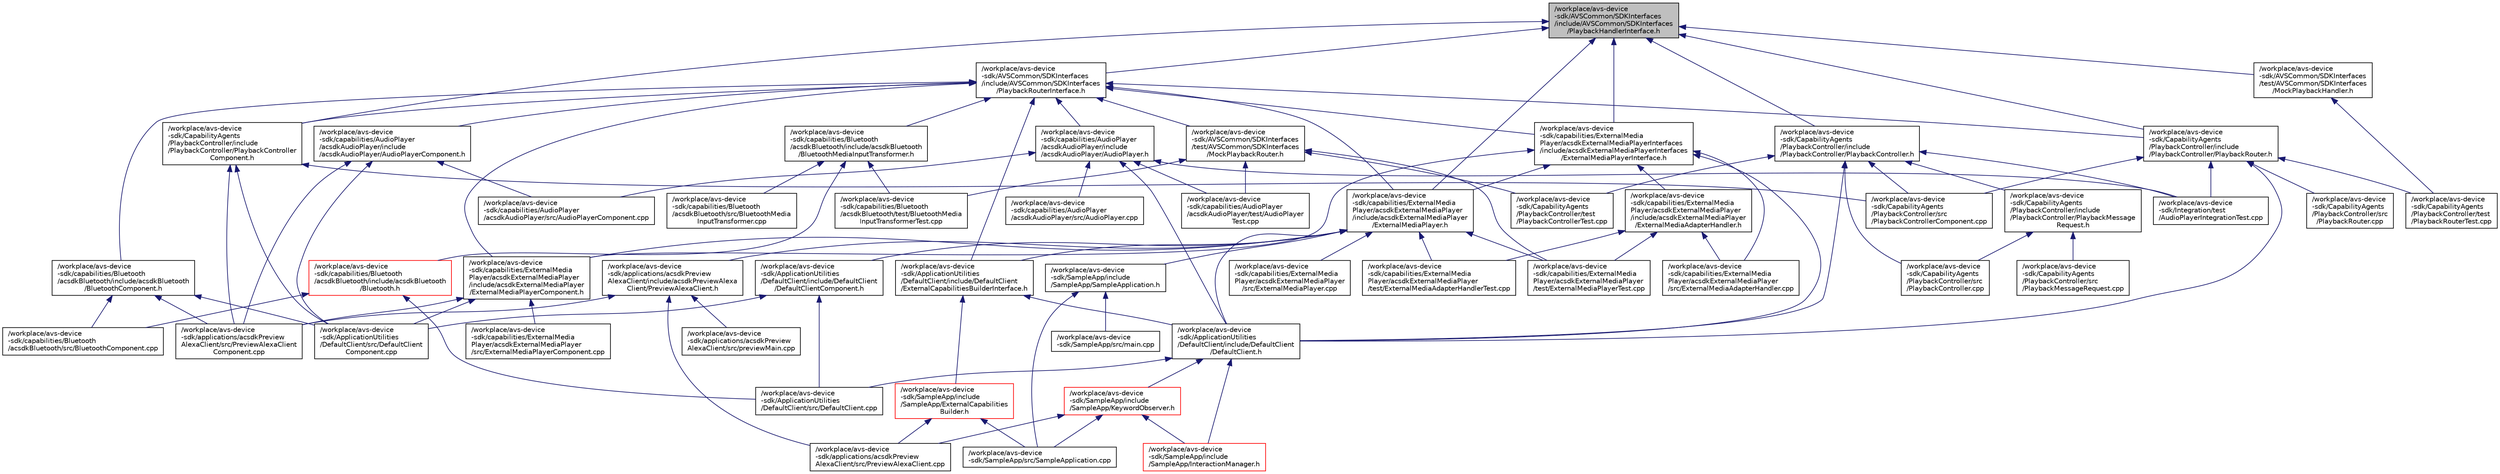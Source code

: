digraph "/workplace/avs-device-sdk/AVSCommon/SDKInterfaces/include/AVSCommon/SDKInterfaces/PlaybackHandlerInterface.h"
{
  edge [fontname="Helvetica",fontsize="10",labelfontname="Helvetica",labelfontsize="10"];
  node [fontname="Helvetica",fontsize="10",shape=record];
  Node3 [label="/workplace/avs-device\l-sdk/AVSCommon/SDKInterfaces\l/include/AVSCommon/SDKInterfaces\l/PlaybackHandlerInterface.h",height=0.2,width=0.4,color="black", fillcolor="grey75", style="filled", fontcolor="black"];
  Node3 -> Node4 [dir="back",color="midnightblue",fontsize="10",style="solid",fontname="Helvetica"];
  Node4 [label="/workplace/avs-device\l-sdk/AVSCommon/SDKInterfaces\l/include/AVSCommon/SDKInterfaces\l/PlaybackRouterInterface.h",height=0.2,width=0.4,color="black", fillcolor="white", style="filled",URL="$_playback_router_interface_8h.html"];
  Node4 -> Node5 [dir="back",color="midnightblue",fontsize="10",style="solid",fontname="Helvetica"];
  Node5 [label="/workplace/avs-device\l-sdk/ApplicationUtilities\l/DefaultClient/include/DefaultClient\l/ExternalCapabilitiesBuilderInterface.h",height=0.2,width=0.4,color="black", fillcolor="white", style="filled",URL="$_external_capabilities_builder_interface_8h.html"];
  Node5 -> Node6 [dir="back",color="midnightblue",fontsize="10",style="solid",fontname="Helvetica"];
  Node6 [label="/workplace/avs-device\l-sdk/ApplicationUtilities\l/DefaultClient/include/DefaultClient\l/DefaultClient.h",height=0.2,width=0.4,color="black", fillcolor="white", style="filled",URL="$_default_client_8h.html"];
  Node6 -> Node7 [dir="back",color="midnightblue",fontsize="10",style="solid",fontname="Helvetica"];
  Node7 [label="/workplace/avs-device\l-sdk/ApplicationUtilities\l/DefaultClient/src/DefaultClient.cpp",height=0.2,width=0.4,color="black", fillcolor="white", style="filled",URL="$_default_client_8cpp.html"];
  Node6 -> Node8 [dir="back",color="midnightblue",fontsize="10",style="solid",fontname="Helvetica"];
  Node8 [label="/workplace/avs-device\l-sdk/SampleApp/include\l/SampleApp/InteractionManager.h",height=0.2,width=0.4,color="red", fillcolor="white", style="filled",URL="$_interaction_manager_8h.html"];
  Node6 -> Node19 [dir="back",color="midnightblue",fontsize="10",style="solid",fontname="Helvetica"];
  Node19 [label="/workplace/avs-device\l-sdk/SampleApp/include\l/SampleApp/KeywordObserver.h",height=0.2,width=0.4,color="red", fillcolor="white", style="filled",URL="$_keyword_observer_8h.html"];
  Node19 -> Node11 [dir="back",color="midnightblue",fontsize="10",style="solid",fontname="Helvetica"];
  Node11 [label="/workplace/avs-device\l-sdk/applications/acsdkPreview\lAlexaClient/src/PreviewAlexaClient.cpp",height=0.2,width=0.4,color="black", fillcolor="white", style="filled",URL="$_preview_alexa_client_8cpp.html"];
  Node19 -> Node8 [dir="back",color="midnightblue",fontsize="10",style="solid",fontname="Helvetica"];
  Node19 -> Node16 [dir="back",color="midnightblue",fontsize="10",style="solid",fontname="Helvetica"];
  Node16 [label="/workplace/avs-device\l-sdk/SampleApp/src/SampleApplication.cpp",height=0.2,width=0.4,color="black", fillcolor="white", style="filled",URL="$_sample_application_8cpp.html"];
  Node5 -> Node21 [dir="back",color="midnightblue",fontsize="10",style="solid",fontname="Helvetica"];
  Node21 [label="/workplace/avs-device\l-sdk/SampleApp/include\l/SampleApp/ExternalCapabilities\lBuilder.h",height=0.2,width=0.4,color="red", fillcolor="white", style="filled",URL="$_external_capabilities_builder_8h.html"];
  Node21 -> Node11 [dir="back",color="midnightblue",fontsize="10",style="solid",fontname="Helvetica"];
  Node21 -> Node16 [dir="back",color="midnightblue",fontsize="10",style="solid",fontname="Helvetica"];
  Node4 -> Node23 [dir="back",color="midnightblue",fontsize="10",style="solid",fontname="Helvetica"];
  Node23 [label="/workplace/avs-device\l-sdk/AVSCommon/SDKInterfaces\l/test/AVSCommon/SDKInterfaces\l/MockPlaybackRouter.h",height=0.2,width=0.4,color="black", fillcolor="white", style="filled",URL="$_mock_playback_router_8h.html"];
  Node23 -> Node24 [dir="back",color="midnightblue",fontsize="10",style="solid",fontname="Helvetica"];
  Node24 [label="/workplace/avs-device\l-sdk/capabilities/AudioPlayer\l/acsdkAudioPlayer/test/AudioPlayer\lTest.cpp",height=0.2,width=0.4,color="black", fillcolor="white", style="filled",URL="$_audio_player_test_8cpp.html"];
  Node23 -> Node25 [dir="back",color="midnightblue",fontsize="10",style="solid",fontname="Helvetica"];
  Node25 [label="/workplace/avs-device\l-sdk/capabilities/Bluetooth\l/acsdkBluetooth/test/BluetoothMedia\lInputTransformerTest.cpp",height=0.2,width=0.4,color="black", fillcolor="white", style="filled",URL="$_bluetooth_media_input_transformer_test_8cpp.html"];
  Node23 -> Node26 [dir="back",color="midnightblue",fontsize="10",style="solid",fontname="Helvetica"];
  Node26 [label="/workplace/avs-device\l-sdk/capabilities/ExternalMedia\lPlayer/acsdkExternalMediaPlayer\l/test/ExternalMediaPlayerTest.cpp",height=0.2,width=0.4,color="black", fillcolor="white", style="filled",URL="$_external_media_player_test_8cpp.html"];
  Node23 -> Node27 [dir="back",color="midnightblue",fontsize="10",style="solid",fontname="Helvetica"];
  Node27 [label="/workplace/avs-device\l-sdk/CapabilityAgents\l/PlaybackController/test\l/PlaybackControllerTest.cpp",height=0.2,width=0.4,color="black", fillcolor="white", style="filled",URL="$_playback_controller_test_8cpp.html"];
  Node4 -> Node28 [dir="back",color="midnightblue",fontsize="10",style="solid",fontname="Helvetica"];
  Node28 [label="/workplace/avs-device\l-sdk/capabilities/AudioPlayer\l/acsdkAudioPlayer/include\l/acsdkAudioPlayer/AudioPlayer.h",height=0.2,width=0.4,color="black", fillcolor="white", style="filled",URL="$_audio_player_8h.html"];
  Node28 -> Node6 [dir="back",color="midnightblue",fontsize="10",style="solid",fontname="Helvetica"];
  Node28 -> Node29 [dir="back",color="midnightblue",fontsize="10",style="solid",fontname="Helvetica"];
  Node29 [label="/workplace/avs-device\l-sdk/capabilities/AudioPlayer\l/acsdkAudioPlayer/src/AudioPlayer.cpp",height=0.2,width=0.4,color="black", fillcolor="white", style="filled",URL="$_audio_player_8cpp.html"];
  Node28 -> Node30 [dir="back",color="midnightblue",fontsize="10",style="solid",fontname="Helvetica"];
  Node30 [label="/workplace/avs-device\l-sdk/capabilities/AudioPlayer\l/acsdkAudioPlayer/src/AudioPlayerComponent.cpp",height=0.2,width=0.4,color="black", fillcolor="white", style="filled",URL="$_audio_player_component_8cpp.html"];
  Node28 -> Node24 [dir="back",color="midnightblue",fontsize="10",style="solid",fontname="Helvetica"];
  Node28 -> Node31 [dir="back",color="midnightblue",fontsize="10",style="solid",fontname="Helvetica"];
  Node31 [label="/workplace/avs-device\l-sdk/Integration/test\l/AudioPlayerIntegrationTest.cpp",height=0.2,width=0.4,color="black", fillcolor="white", style="filled",URL="$_audio_player_integration_test_8cpp.html"];
  Node4 -> Node32 [dir="back",color="midnightblue",fontsize="10",style="solid",fontname="Helvetica"];
  Node32 [label="/workplace/avs-device\l-sdk/capabilities/AudioPlayer\l/acsdkAudioPlayer/include\l/acsdkAudioPlayer/AudioPlayerComponent.h",height=0.2,width=0.4,color="black", fillcolor="white", style="filled",URL="$_audio_player_component_8h.html"];
  Node32 -> Node12 [dir="back",color="midnightblue",fontsize="10",style="solid",fontname="Helvetica"];
  Node12 [label="/workplace/avs-device\l-sdk/applications/acsdkPreview\lAlexaClient/src/PreviewAlexaClient\lComponent.cpp",height=0.2,width=0.4,color="black", fillcolor="white", style="filled",URL="$_preview_alexa_client_component_8cpp.html"];
  Node32 -> Node33 [dir="back",color="midnightblue",fontsize="10",style="solid",fontname="Helvetica"];
  Node33 [label="/workplace/avs-device\l-sdk/ApplicationUtilities\l/DefaultClient/src/DefaultClient\lComponent.cpp",height=0.2,width=0.4,color="black", fillcolor="white", style="filled",URL="$_default_client_component_8cpp.html"];
  Node32 -> Node30 [dir="back",color="midnightblue",fontsize="10",style="solid",fontname="Helvetica"];
  Node4 -> Node34 [dir="back",color="midnightblue",fontsize="10",style="solid",fontname="Helvetica"];
  Node34 [label="/workplace/avs-device\l-sdk/capabilities/Bluetooth\l/acsdkBluetooth/include/acsdkBluetooth\l/BluetoothComponent.h",height=0.2,width=0.4,color="black", fillcolor="white", style="filled",URL="$_bluetooth_component_8h.html"];
  Node34 -> Node12 [dir="back",color="midnightblue",fontsize="10",style="solid",fontname="Helvetica"];
  Node34 -> Node33 [dir="back",color="midnightblue",fontsize="10",style="solid",fontname="Helvetica"];
  Node34 -> Node35 [dir="back",color="midnightblue",fontsize="10",style="solid",fontname="Helvetica"];
  Node35 [label="/workplace/avs-device\l-sdk/capabilities/Bluetooth\l/acsdkBluetooth/src/BluetoothComponent.cpp",height=0.2,width=0.4,color="black", fillcolor="white", style="filled",URL="$_bluetooth_component_8cpp.html"];
  Node4 -> Node36 [dir="back",color="midnightblue",fontsize="10",style="solid",fontname="Helvetica"];
  Node36 [label="/workplace/avs-device\l-sdk/capabilities/Bluetooth\l/acsdkBluetooth/include/acsdkBluetooth\l/BluetoothMediaInputTransformer.h",height=0.2,width=0.4,color="black", fillcolor="white", style="filled",URL="$_bluetooth_media_input_transformer_8h.html"];
  Node36 -> Node37 [dir="back",color="midnightblue",fontsize="10",style="solid",fontname="Helvetica"];
  Node37 [label="/workplace/avs-device\l-sdk/capabilities/Bluetooth\l/acsdkBluetooth/include/acsdkBluetooth\l/Bluetooth.h",height=0.2,width=0.4,color="red", fillcolor="white", style="filled",URL="$_bluetooth_8h.html"];
  Node37 -> Node7 [dir="back",color="midnightblue",fontsize="10",style="solid",fontname="Helvetica"];
  Node37 -> Node35 [dir="back",color="midnightblue",fontsize="10",style="solid",fontname="Helvetica"];
  Node36 -> Node40 [dir="back",color="midnightblue",fontsize="10",style="solid",fontname="Helvetica"];
  Node40 [label="/workplace/avs-device\l-sdk/capabilities/Bluetooth\l/acsdkBluetooth/src/BluetoothMedia\lInputTransformer.cpp",height=0.2,width=0.4,color="black", fillcolor="white", style="filled",URL="$_bluetooth_media_input_transformer_8cpp.html"];
  Node36 -> Node25 [dir="back",color="midnightblue",fontsize="10",style="solid",fontname="Helvetica"];
  Node4 -> Node41 [dir="back",color="midnightblue",fontsize="10",style="solid",fontname="Helvetica"];
  Node41 [label="/workplace/avs-device\l-sdk/capabilities/ExternalMedia\lPlayer/acsdkExternalMediaPlayer\l/include/acsdkExternalMediaPlayer\l/ExternalMediaPlayer.h",height=0.2,width=0.4,color="black", fillcolor="white", style="filled",URL="$_external_media_player_8h.html"];
  Node41 -> Node10 [dir="back",color="midnightblue",fontsize="10",style="solid",fontname="Helvetica"];
  Node10 [label="/workplace/avs-device\l-sdk/applications/acsdkPreview\lAlexaClient/include/acsdkPreviewAlexa\lClient/PreviewAlexaClient.h",height=0.2,width=0.4,color="black", fillcolor="white", style="filled",URL="$_preview_alexa_client_8h.html"];
  Node10 -> Node11 [dir="back",color="midnightblue",fontsize="10",style="solid",fontname="Helvetica"];
  Node10 -> Node12 [dir="back",color="midnightblue",fontsize="10",style="solid",fontname="Helvetica"];
  Node10 -> Node13 [dir="back",color="midnightblue",fontsize="10",style="solid",fontname="Helvetica"];
  Node13 [label="/workplace/avs-device\l-sdk/applications/acsdkPreview\lAlexaClient/src/previewMain.cpp",height=0.2,width=0.4,color="black", fillcolor="white", style="filled",URL="$preview_main_8cpp.html"];
  Node41 -> Node6 [dir="back",color="midnightblue",fontsize="10",style="solid",fontname="Helvetica"];
  Node41 -> Node42 [dir="back",color="midnightblue",fontsize="10",style="solid",fontname="Helvetica"];
  Node42 [label="/workplace/avs-device\l-sdk/ApplicationUtilities\l/DefaultClient/include/DefaultClient\l/DefaultClientComponent.h",height=0.2,width=0.4,color="black", fillcolor="white", style="filled",URL="$_default_client_component_8h.html"];
  Node42 -> Node7 [dir="back",color="midnightblue",fontsize="10",style="solid",fontname="Helvetica"];
  Node42 -> Node33 [dir="back",color="midnightblue",fontsize="10",style="solid",fontname="Helvetica"];
  Node41 -> Node5 [dir="back",color="midnightblue",fontsize="10",style="solid",fontname="Helvetica"];
  Node41 -> Node43 [dir="back",color="midnightblue",fontsize="10",style="solid",fontname="Helvetica"];
  Node43 [label="/workplace/avs-device\l-sdk/capabilities/ExternalMedia\lPlayer/acsdkExternalMediaPlayer\l/include/acsdkExternalMediaPlayer\l/ExternalMediaPlayerComponent.h",height=0.2,width=0.4,color="black", fillcolor="white", style="filled",URL="$_external_media_player_component_8h.html"];
  Node43 -> Node12 [dir="back",color="midnightblue",fontsize="10",style="solid",fontname="Helvetica"];
  Node43 -> Node33 [dir="back",color="midnightblue",fontsize="10",style="solid",fontname="Helvetica"];
  Node43 -> Node44 [dir="back",color="midnightblue",fontsize="10",style="solid",fontname="Helvetica"];
  Node44 [label="/workplace/avs-device\l-sdk/capabilities/ExternalMedia\lPlayer/acsdkExternalMediaPlayer\l/src/ExternalMediaPlayerComponent.cpp",height=0.2,width=0.4,color="black", fillcolor="white", style="filled",URL="$_external_media_player_component_8cpp.html"];
  Node41 -> Node45 [dir="back",color="midnightblue",fontsize="10",style="solid",fontname="Helvetica"];
  Node45 [label="/workplace/avs-device\l-sdk/capabilities/ExternalMedia\lPlayer/acsdkExternalMediaPlayer\l/src/ExternalMediaPlayer.cpp",height=0.2,width=0.4,color="black", fillcolor="white", style="filled",URL="$_external_media_player_8cpp.html"];
  Node41 -> Node46 [dir="back",color="midnightblue",fontsize="10",style="solid",fontname="Helvetica"];
  Node46 [label="/workplace/avs-device\l-sdk/capabilities/ExternalMedia\lPlayer/acsdkExternalMediaPlayer\l/test/ExternalMediaAdapterHandlerTest.cpp",height=0.2,width=0.4,color="black", fillcolor="white", style="filled",URL="$_external_media_adapter_handler_test_8cpp.html"];
  Node41 -> Node26 [dir="back",color="midnightblue",fontsize="10",style="solid",fontname="Helvetica"];
  Node41 -> Node14 [dir="back",color="midnightblue",fontsize="10",style="solid",fontname="Helvetica"];
  Node14 [label="/workplace/avs-device\l-sdk/SampleApp/include\l/SampleApp/SampleApplication.h",height=0.2,width=0.4,color="black", fillcolor="white", style="filled",URL="$_sample_application_8h.html"];
  Node14 -> Node15 [dir="back",color="midnightblue",fontsize="10",style="solid",fontname="Helvetica"];
  Node15 [label="/workplace/avs-device\l-sdk/SampleApp/src/main.cpp",height=0.2,width=0.4,color="black", fillcolor="white", style="filled",URL="$main_8cpp.html"];
  Node14 -> Node16 [dir="back",color="midnightblue",fontsize="10",style="solid",fontname="Helvetica"];
  Node4 -> Node43 [dir="back",color="midnightblue",fontsize="10",style="solid",fontname="Helvetica"];
  Node4 -> Node47 [dir="back",color="midnightblue",fontsize="10",style="solid",fontname="Helvetica"];
  Node47 [label="/workplace/avs-device\l-sdk/capabilities/ExternalMedia\lPlayer/acsdkExternalMediaPlayerInterfaces\l/include/acsdkExternalMediaPlayerInterfaces\l/ExternalMediaPlayerInterface.h",height=0.2,width=0.4,color="black", fillcolor="white", style="filled",URL="$_external_media_player_interface_8h.html"];
  Node47 -> Node6 [dir="back",color="midnightblue",fontsize="10",style="solid",fontname="Helvetica"];
  Node47 -> Node48 [dir="back",color="midnightblue",fontsize="10",style="solid",fontname="Helvetica"];
  Node48 [label="/workplace/avs-device\l-sdk/capabilities/ExternalMedia\lPlayer/acsdkExternalMediaPlayer\l/include/acsdkExternalMediaPlayer\l/ExternalMediaAdapterHandler.h",height=0.2,width=0.4,color="black", fillcolor="white", style="filled",URL="$_external_media_adapter_handler_8h.html"];
  Node48 -> Node49 [dir="back",color="midnightblue",fontsize="10",style="solid",fontname="Helvetica"];
  Node49 [label="/workplace/avs-device\l-sdk/capabilities/ExternalMedia\lPlayer/acsdkExternalMediaPlayer\l/src/ExternalMediaAdapterHandler.cpp",height=0.2,width=0.4,color="black", fillcolor="white", style="filled",URL="$_external_media_adapter_handler_8cpp.html"];
  Node48 -> Node46 [dir="back",color="midnightblue",fontsize="10",style="solid",fontname="Helvetica"];
  Node48 -> Node26 [dir="back",color="midnightblue",fontsize="10",style="solid",fontname="Helvetica"];
  Node47 -> Node41 [dir="back",color="midnightblue",fontsize="10",style="solid",fontname="Helvetica"];
  Node47 -> Node43 [dir="back",color="midnightblue",fontsize="10",style="solid",fontname="Helvetica"];
  Node47 -> Node49 [dir="back",color="midnightblue",fontsize="10",style="solid",fontname="Helvetica"];
  Node4 -> Node50 [dir="back",color="midnightblue",fontsize="10",style="solid",fontname="Helvetica"];
  Node50 [label="/workplace/avs-device\l-sdk/CapabilityAgents\l/PlaybackController/include\l/PlaybackController/PlaybackController\lComponent.h",height=0.2,width=0.4,color="black", fillcolor="white", style="filled",URL="$_playback_controller_component_8h.html"];
  Node50 -> Node12 [dir="back",color="midnightblue",fontsize="10",style="solid",fontname="Helvetica"];
  Node50 -> Node33 [dir="back",color="midnightblue",fontsize="10",style="solid",fontname="Helvetica"];
  Node50 -> Node51 [dir="back",color="midnightblue",fontsize="10",style="solid",fontname="Helvetica"];
  Node51 [label="/workplace/avs-device\l-sdk/CapabilityAgents\l/PlaybackController/src\l/PlaybackControllerComponent.cpp",height=0.2,width=0.4,color="black", fillcolor="white", style="filled",URL="$_playback_controller_component_8cpp.html"];
  Node4 -> Node52 [dir="back",color="midnightblue",fontsize="10",style="solid",fontname="Helvetica"];
  Node52 [label="/workplace/avs-device\l-sdk/CapabilityAgents\l/PlaybackController/include\l/PlaybackController/PlaybackRouter.h",height=0.2,width=0.4,color="black", fillcolor="white", style="filled",URL="$_playback_router_8h.html"];
  Node52 -> Node6 [dir="back",color="midnightblue",fontsize="10",style="solid",fontname="Helvetica"];
  Node52 -> Node51 [dir="back",color="midnightblue",fontsize="10",style="solid",fontname="Helvetica"];
  Node52 -> Node53 [dir="back",color="midnightblue",fontsize="10",style="solid",fontname="Helvetica"];
  Node53 [label="/workplace/avs-device\l-sdk/CapabilityAgents\l/PlaybackController/src\l/PlaybackRouter.cpp",height=0.2,width=0.4,color="black", fillcolor="white", style="filled",URL="$_playback_router_8cpp.html"];
  Node52 -> Node54 [dir="back",color="midnightblue",fontsize="10",style="solid",fontname="Helvetica"];
  Node54 [label="/workplace/avs-device\l-sdk/CapabilityAgents\l/PlaybackController/test\l/PlaybackRouterTest.cpp",height=0.2,width=0.4,color="black", fillcolor="white", style="filled",URL="$_playback_router_test_8cpp.html"];
  Node52 -> Node31 [dir="back",color="midnightblue",fontsize="10",style="solid",fontname="Helvetica"];
  Node3 -> Node55 [dir="back",color="midnightblue",fontsize="10",style="solid",fontname="Helvetica"];
  Node55 [label="/workplace/avs-device\l-sdk/AVSCommon/SDKInterfaces\l/test/AVSCommon/SDKInterfaces\l/MockPlaybackHandler.h",height=0.2,width=0.4,color="black", fillcolor="white", style="filled",URL="$_mock_playback_handler_8h.html"];
  Node55 -> Node54 [dir="back",color="midnightblue",fontsize="10",style="solid",fontname="Helvetica"];
  Node3 -> Node41 [dir="back",color="midnightblue",fontsize="10",style="solid",fontname="Helvetica"];
  Node3 -> Node47 [dir="back",color="midnightblue",fontsize="10",style="solid",fontname="Helvetica"];
  Node3 -> Node56 [dir="back",color="midnightblue",fontsize="10",style="solid",fontname="Helvetica"];
  Node56 [label="/workplace/avs-device\l-sdk/CapabilityAgents\l/PlaybackController/include\l/PlaybackController/PlaybackController.h",height=0.2,width=0.4,color="black", fillcolor="white", style="filled",URL="$_playback_controller_8h.html"];
  Node56 -> Node6 [dir="back",color="midnightblue",fontsize="10",style="solid",fontname="Helvetica"];
  Node56 -> Node57 [dir="back",color="midnightblue",fontsize="10",style="solid",fontname="Helvetica"];
  Node57 [label="/workplace/avs-device\l-sdk/CapabilityAgents\l/PlaybackController/include\l/PlaybackController/PlaybackMessage\lRequest.h",height=0.2,width=0.4,color="black", fillcolor="white", style="filled",URL="$_playback_message_request_8h.html"];
  Node57 -> Node58 [dir="back",color="midnightblue",fontsize="10",style="solid",fontname="Helvetica"];
  Node58 [label="/workplace/avs-device\l-sdk/CapabilityAgents\l/PlaybackController/src\l/PlaybackController.cpp",height=0.2,width=0.4,color="black", fillcolor="white", style="filled",URL="$_playback_controller_8cpp.html"];
  Node57 -> Node59 [dir="back",color="midnightblue",fontsize="10",style="solid",fontname="Helvetica"];
  Node59 [label="/workplace/avs-device\l-sdk/CapabilityAgents\l/PlaybackController/src\l/PlaybackMessageRequest.cpp",height=0.2,width=0.4,color="black", fillcolor="white", style="filled",URL="$_playback_message_request_8cpp.html"];
  Node56 -> Node58 [dir="back",color="midnightblue",fontsize="10",style="solid",fontname="Helvetica"];
  Node56 -> Node51 [dir="back",color="midnightblue",fontsize="10",style="solid",fontname="Helvetica"];
  Node56 -> Node27 [dir="back",color="midnightblue",fontsize="10",style="solid",fontname="Helvetica"];
  Node56 -> Node31 [dir="back",color="midnightblue",fontsize="10",style="solid",fontname="Helvetica"];
  Node3 -> Node50 [dir="back",color="midnightblue",fontsize="10",style="solid",fontname="Helvetica"];
  Node3 -> Node52 [dir="back",color="midnightblue",fontsize="10",style="solid",fontname="Helvetica"];
}
